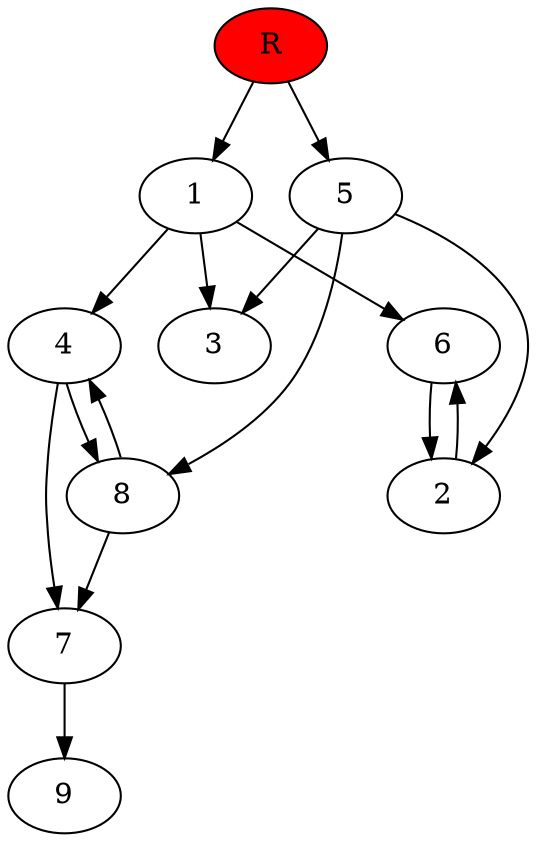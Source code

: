 digraph prb32352 {
	1
	2
	3
	4
	5
	6
	7
	8
	R [fillcolor="#ff0000" style=filled]
	1 -> 3
	1 -> 4
	1 -> 6
	2 -> 6
	4 -> 7
	4 -> 8
	5 -> 2
	5 -> 3
	5 -> 8
	6 -> 2
	7 -> 9
	8 -> 4
	8 -> 7
	R -> 1
	R -> 5
}
